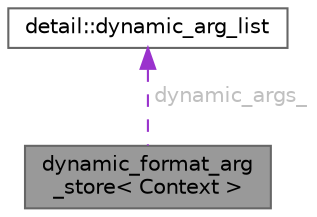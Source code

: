 digraph "dynamic_format_arg_store&lt; Context &gt;"
{
 // LATEX_PDF_SIZE
  bgcolor="transparent";
  edge [fontname=Helvetica,fontsize=10,labelfontname=Helvetica,labelfontsize=10];
  node [fontname=Helvetica,fontsize=10,shape=box,height=0.2,width=0.4];
  Node1 [id="Node000001",label="dynamic_format_arg\l_store\< Context \>",height=0.2,width=0.4,color="gray40", fillcolor="grey60", style="filled", fontcolor="black",tooltip=" "];
  Node2 -> Node1 [id="edge2_Node000001_Node000002",dir="back",color="darkorchid3",style="dashed",tooltip=" ",label=" dynamic_args_",fontcolor="grey" ];
  Node2 [id="Node000002",label="detail::dynamic_arg_list",height=0.2,width=0.4,color="gray40", fillcolor="white", style="filled",URL="$classdetail_1_1dynamic__arg__list.html",tooltip=" "];
}
